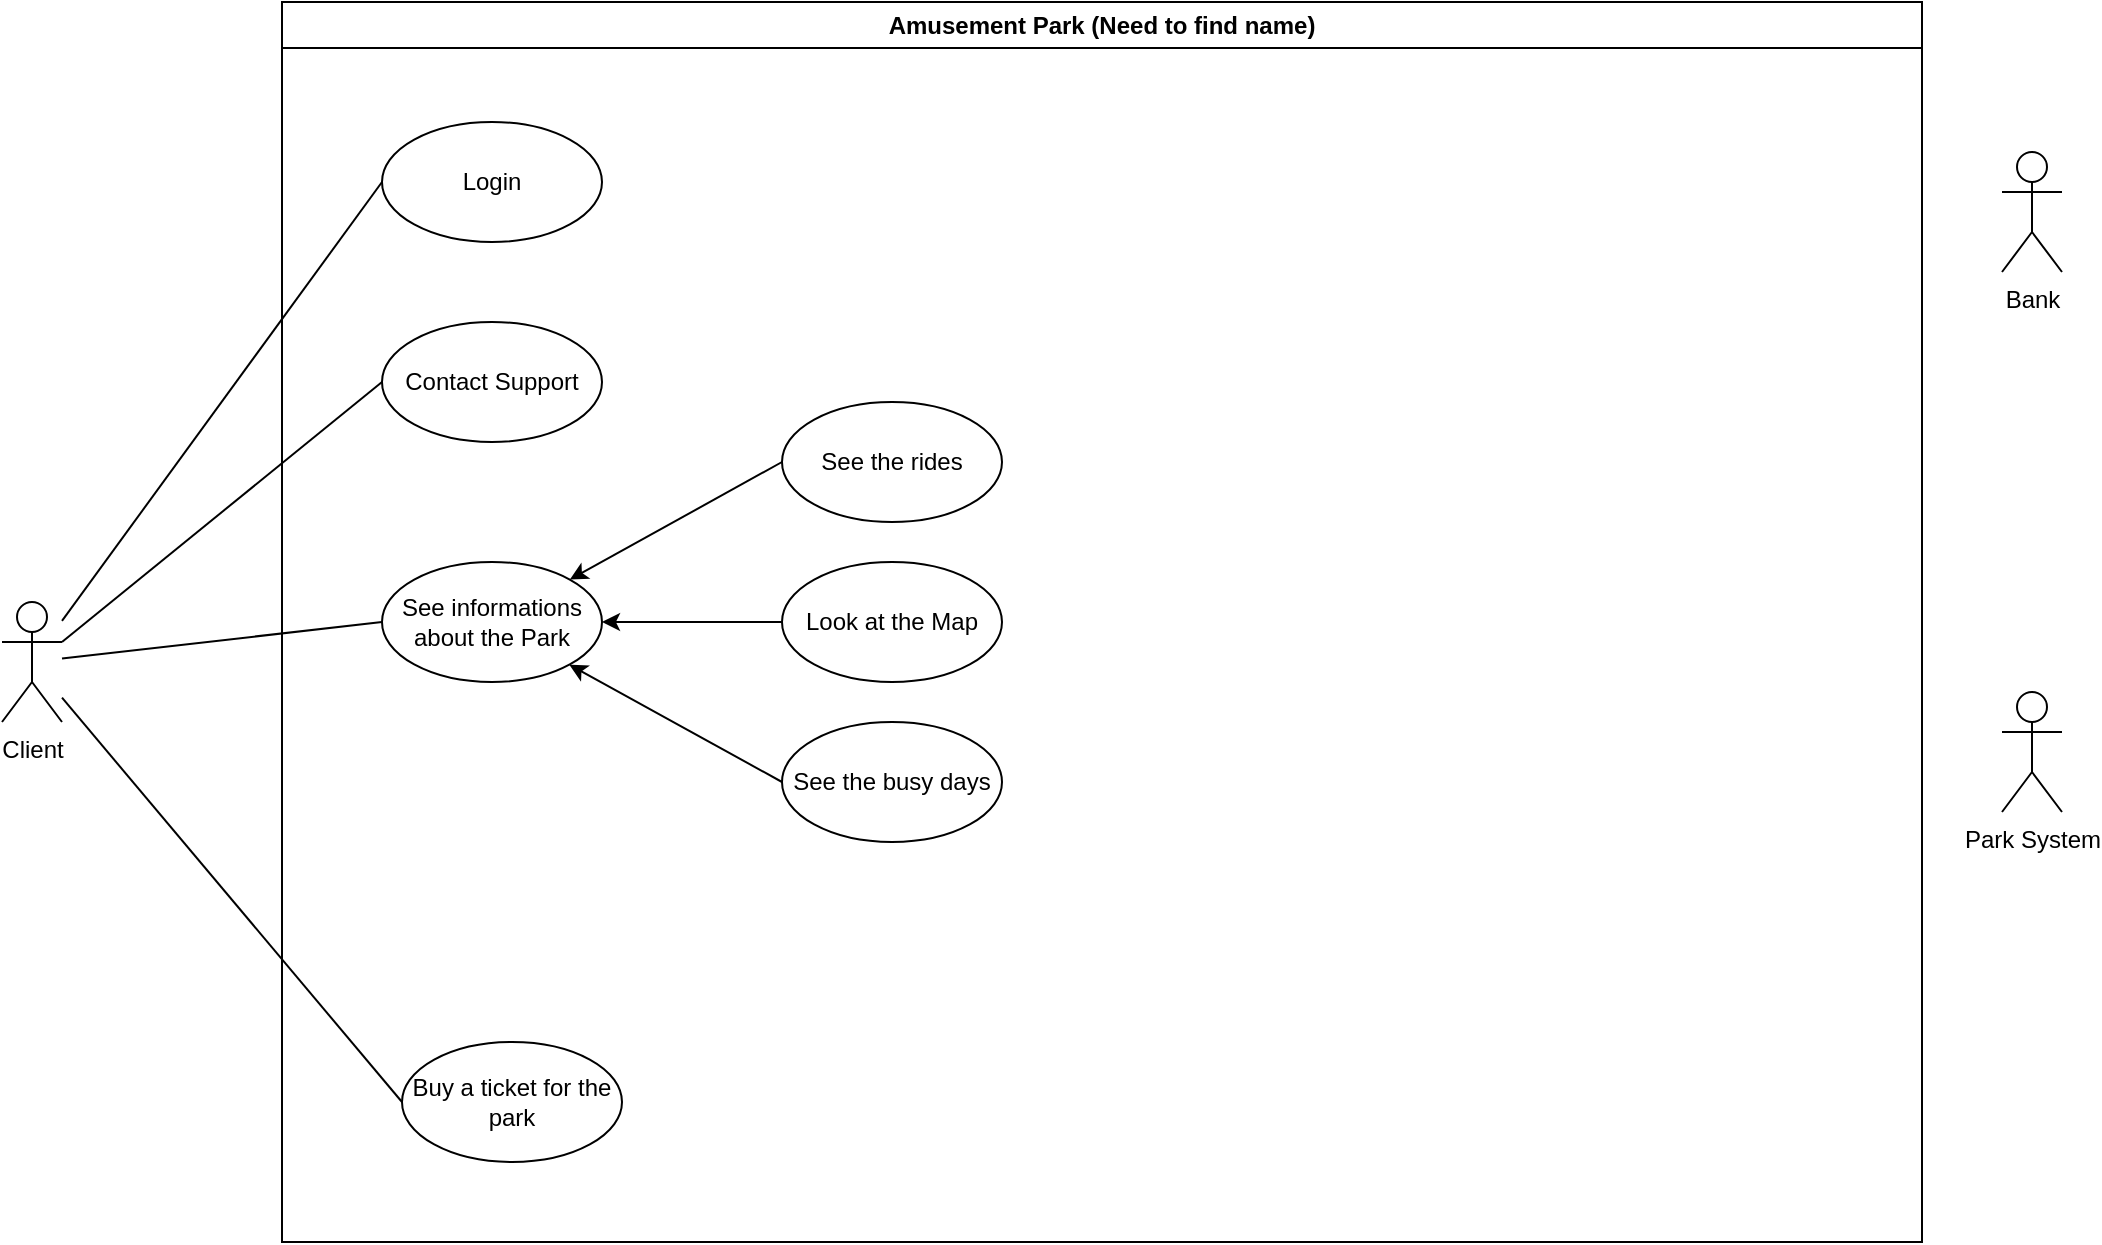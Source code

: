 <mxfile version="24.7.17">
  <diagram name="Page-1" id="E4OvXx5G3-vNM_OuPeBn">
    <mxGraphModel dx="1016" dy="605" grid="1" gridSize="10" guides="1" tooltips="1" connect="1" arrows="1" fold="1" page="1" pageScale="1" pageWidth="1200" pageHeight="1600" math="0" shadow="0">
      <root>
        <mxCell id="0" />
        <mxCell id="1" parent="0" />
        <mxCell id="8TZ--4oujpOshQAnLDAF-21" style="rounded=0;orthogonalLoop=1;jettySize=auto;html=1;entryX=0;entryY=0.5;entryDx=0;entryDy=0;endArrow=none;endFill=0;" edge="1" parent="1" source="8TZ--4oujpOshQAnLDAF-2" target="8TZ--4oujpOshQAnLDAF-13">
          <mxGeometry relative="1" as="geometry" />
        </mxCell>
        <mxCell id="8TZ--4oujpOshQAnLDAF-2" value="Client" style="shape=umlActor;verticalLabelPosition=bottom;verticalAlign=top;html=1;outlineConnect=0;" vertex="1" parent="1">
          <mxGeometry x="50" y="440" width="30" height="60" as="geometry" />
        </mxCell>
        <mxCell id="8TZ--4oujpOshQAnLDAF-3" value="Bank" style="shape=umlActor;verticalLabelPosition=bottom;verticalAlign=top;html=1;outlineConnect=0;" vertex="1" parent="1">
          <mxGeometry x="1050" y="215" width="30" height="60" as="geometry" />
        </mxCell>
        <mxCell id="8TZ--4oujpOshQAnLDAF-8" value="Amusement Park (Need to find name)" style="swimlane;whiteSpace=wrap;html=1;" vertex="1" parent="1">
          <mxGeometry x="190" y="140" width="820" height="620" as="geometry" />
        </mxCell>
        <mxCell id="8TZ--4oujpOshQAnLDAF-13" value="Login" style="ellipse;whiteSpace=wrap;html=1;" vertex="1" parent="8TZ--4oujpOshQAnLDAF-8">
          <mxGeometry x="50" y="60" width="110" height="60" as="geometry" />
        </mxCell>
        <mxCell id="8TZ--4oujpOshQAnLDAF-14" value="Contact Support" style="ellipse;whiteSpace=wrap;html=1;" vertex="1" parent="8TZ--4oujpOshQAnLDAF-8">
          <mxGeometry x="50" y="160" width="110" height="60" as="geometry" />
        </mxCell>
        <mxCell id="8TZ--4oujpOshQAnLDAF-15" value="See informations about the Park" style="ellipse;whiteSpace=wrap;html=1;" vertex="1" parent="8TZ--4oujpOshQAnLDAF-8">
          <mxGeometry x="50" y="280" width="110" height="60" as="geometry" />
        </mxCell>
        <mxCell id="8TZ--4oujpOshQAnLDAF-17" value="See the r&lt;span style=&quot;color: rgba(0, 0, 0, 0); font-family: monospace; font-size: 0px; text-align: start; text-wrap-mode: nowrap;&quot;&gt;%3CmxGraphModel%3E%3Croot%3E%3CmxCell%20id%3D%220%22%2F%3E%3CmxCell%20id%3D%221%22%20parent%3D%220%22%2F%3E%3CmxCell%20id%3D%222%22%20value%3D%22Login%22%20style%3D%22ellipse%3BwhiteSpace%3Dwrap%3Bhtml%3D1%3B%22%20vertex%3D%221%22%20parent%3D%221%22%3E%3CmxGeometry%20x%3D%22240%22%20y%3D%22200%22%20width%3D%22110%22%20height%3D%2260%22%20as%3D%22geometry%22%2F%3E%3C%2FmxCell%3E%3C%2Froot%3E%3C%2FmxGraphModel%3E&lt;/span&gt;ides" style="ellipse;whiteSpace=wrap;html=1;" vertex="1" parent="8TZ--4oujpOshQAnLDAF-8">
          <mxGeometry x="250" y="200" width="110" height="60" as="geometry" />
        </mxCell>
        <mxCell id="8TZ--4oujpOshQAnLDAF-18" value="Look at the Map" style="ellipse;whiteSpace=wrap;html=1;" vertex="1" parent="8TZ--4oujpOshQAnLDAF-8">
          <mxGeometry x="250" y="280" width="110" height="60" as="geometry" />
        </mxCell>
        <mxCell id="8TZ--4oujpOshQAnLDAF-19" value="See the busy days" style="ellipse;whiteSpace=wrap;html=1;" vertex="1" parent="8TZ--4oujpOshQAnLDAF-8">
          <mxGeometry x="250" y="360" width="110" height="60" as="geometry" />
        </mxCell>
        <mxCell id="8TZ--4oujpOshQAnLDAF-20" value="Buy a ticket for the park" style="ellipse;whiteSpace=wrap;html=1;" vertex="1" parent="8TZ--4oujpOshQAnLDAF-8">
          <mxGeometry x="60" y="520" width="110" height="60" as="geometry" />
        </mxCell>
        <mxCell id="8TZ--4oujpOshQAnLDAF-26" style="rounded=0;orthogonalLoop=1;jettySize=auto;html=1;entryX=1;entryY=0;entryDx=0;entryDy=0;endArrow=classic;endFill=1;exitX=0;exitY=0.5;exitDx=0;exitDy=0;startArrow=none;startFill=0;" edge="1" parent="8TZ--4oujpOshQAnLDAF-8" source="8TZ--4oujpOshQAnLDAF-17" target="8TZ--4oujpOshQAnLDAF-15">
          <mxGeometry relative="1" as="geometry">
            <mxPoint x="-100" y="338" as="sourcePoint" />
            <mxPoint x="60" y="320" as="targetPoint" />
          </mxGeometry>
        </mxCell>
        <mxCell id="8TZ--4oujpOshQAnLDAF-36" style="rounded=0;orthogonalLoop=1;jettySize=auto;html=1;entryX=1;entryY=0.5;entryDx=0;entryDy=0;endArrow=classic;endFill=1;exitX=0;exitY=0.5;exitDx=0;exitDy=0;" edge="1" parent="8TZ--4oujpOshQAnLDAF-8" source="8TZ--4oujpOshQAnLDAF-18" target="8TZ--4oujpOshQAnLDAF-15">
          <mxGeometry relative="1" as="geometry">
            <mxPoint x="260" y="270" as="sourcePoint" />
            <mxPoint x="170" y="320" as="targetPoint" />
          </mxGeometry>
        </mxCell>
        <mxCell id="8TZ--4oujpOshQAnLDAF-37" style="rounded=0;orthogonalLoop=1;jettySize=auto;html=1;endArrow=classic;endFill=1;exitX=0;exitY=0.5;exitDx=0;exitDy=0;" edge="1" parent="8TZ--4oujpOshQAnLDAF-8" source="8TZ--4oujpOshQAnLDAF-19" target="8TZ--4oujpOshQAnLDAF-15">
          <mxGeometry relative="1" as="geometry">
            <mxPoint x="270" y="280" as="sourcePoint" />
            <mxPoint x="180" y="330" as="targetPoint" />
          </mxGeometry>
        </mxCell>
        <mxCell id="8TZ--4oujpOshQAnLDAF-12" value="Park System" style="shape=umlActor;verticalLabelPosition=bottom;verticalAlign=top;html=1;outlineConnect=0;" vertex="1" parent="1">
          <mxGeometry x="1050" y="485" width="30" height="60" as="geometry" />
        </mxCell>
        <mxCell id="8TZ--4oujpOshQAnLDAF-22" style="rounded=0;orthogonalLoop=1;jettySize=auto;html=1;entryX=0;entryY=0.5;entryDx=0;entryDy=0;endArrow=none;endFill=0;exitX=1;exitY=0.333;exitDx=0;exitDy=0;exitPerimeter=0;" edge="1" parent="1" source="8TZ--4oujpOshQAnLDAF-2" target="8TZ--4oujpOshQAnLDAF-14">
          <mxGeometry relative="1" as="geometry">
            <mxPoint x="120" y="350" as="sourcePoint" />
            <mxPoint x="250" y="240" as="targetPoint" />
          </mxGeometry>
        </mxCell>
        <mxCell id="8TZ--4oujpOshQAnLDAF-23" style="rounded=0;orthogonalLoop=1;jettySize=auto;html=1;entryX=0;entryY=0.5;entryDx=0;entryDy=0;endArrow=none;endFill=0;" edge="1" parent="1" source="8TZ--4oujpOshQAnLDAF-2" target="8TZ--4oujpOshQAnLDAF-15">
          <mxGeometry relative="1" as="geometry">
            <mxPoint x="140" y="357" as="sourcePoint" />
            <mxPoint x="260" y="250" as="targetPoint" />
          </mxGeometry>
        </mxCell>
        <mxCell id="8TZ--4oujpOshQAnLDAF-24" style="rounded=0;orthogonalLoop=1;jettySize=auto;html=1;entryX=0;entryY=0.5;entryDx=0;entryDy=0;endArrow=none;endFill=0;" edge="1" parent="1" source="8TZ--4oujpOshQAnLDAF-2" target="8TZ--4oujpOshQAnLDAF-20">
          <mxGeometry relative="1" as="geometry">
            <mxPoint x="150" y="367" as="sourcePoint" />
            <mxPoint x="270" y="260" as="targetPoint" />
          </mxGeometry>
        </mxCell>
      </root>
    </mxGraphModel>
  </diagram>
</mxfile>
